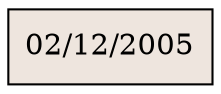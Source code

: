 digraph grafica{
rankdir=TB;
node [shape = record, style=filled, fillcolor=seashell2];
nodo1 [ label ="02/12/2005"];
}
